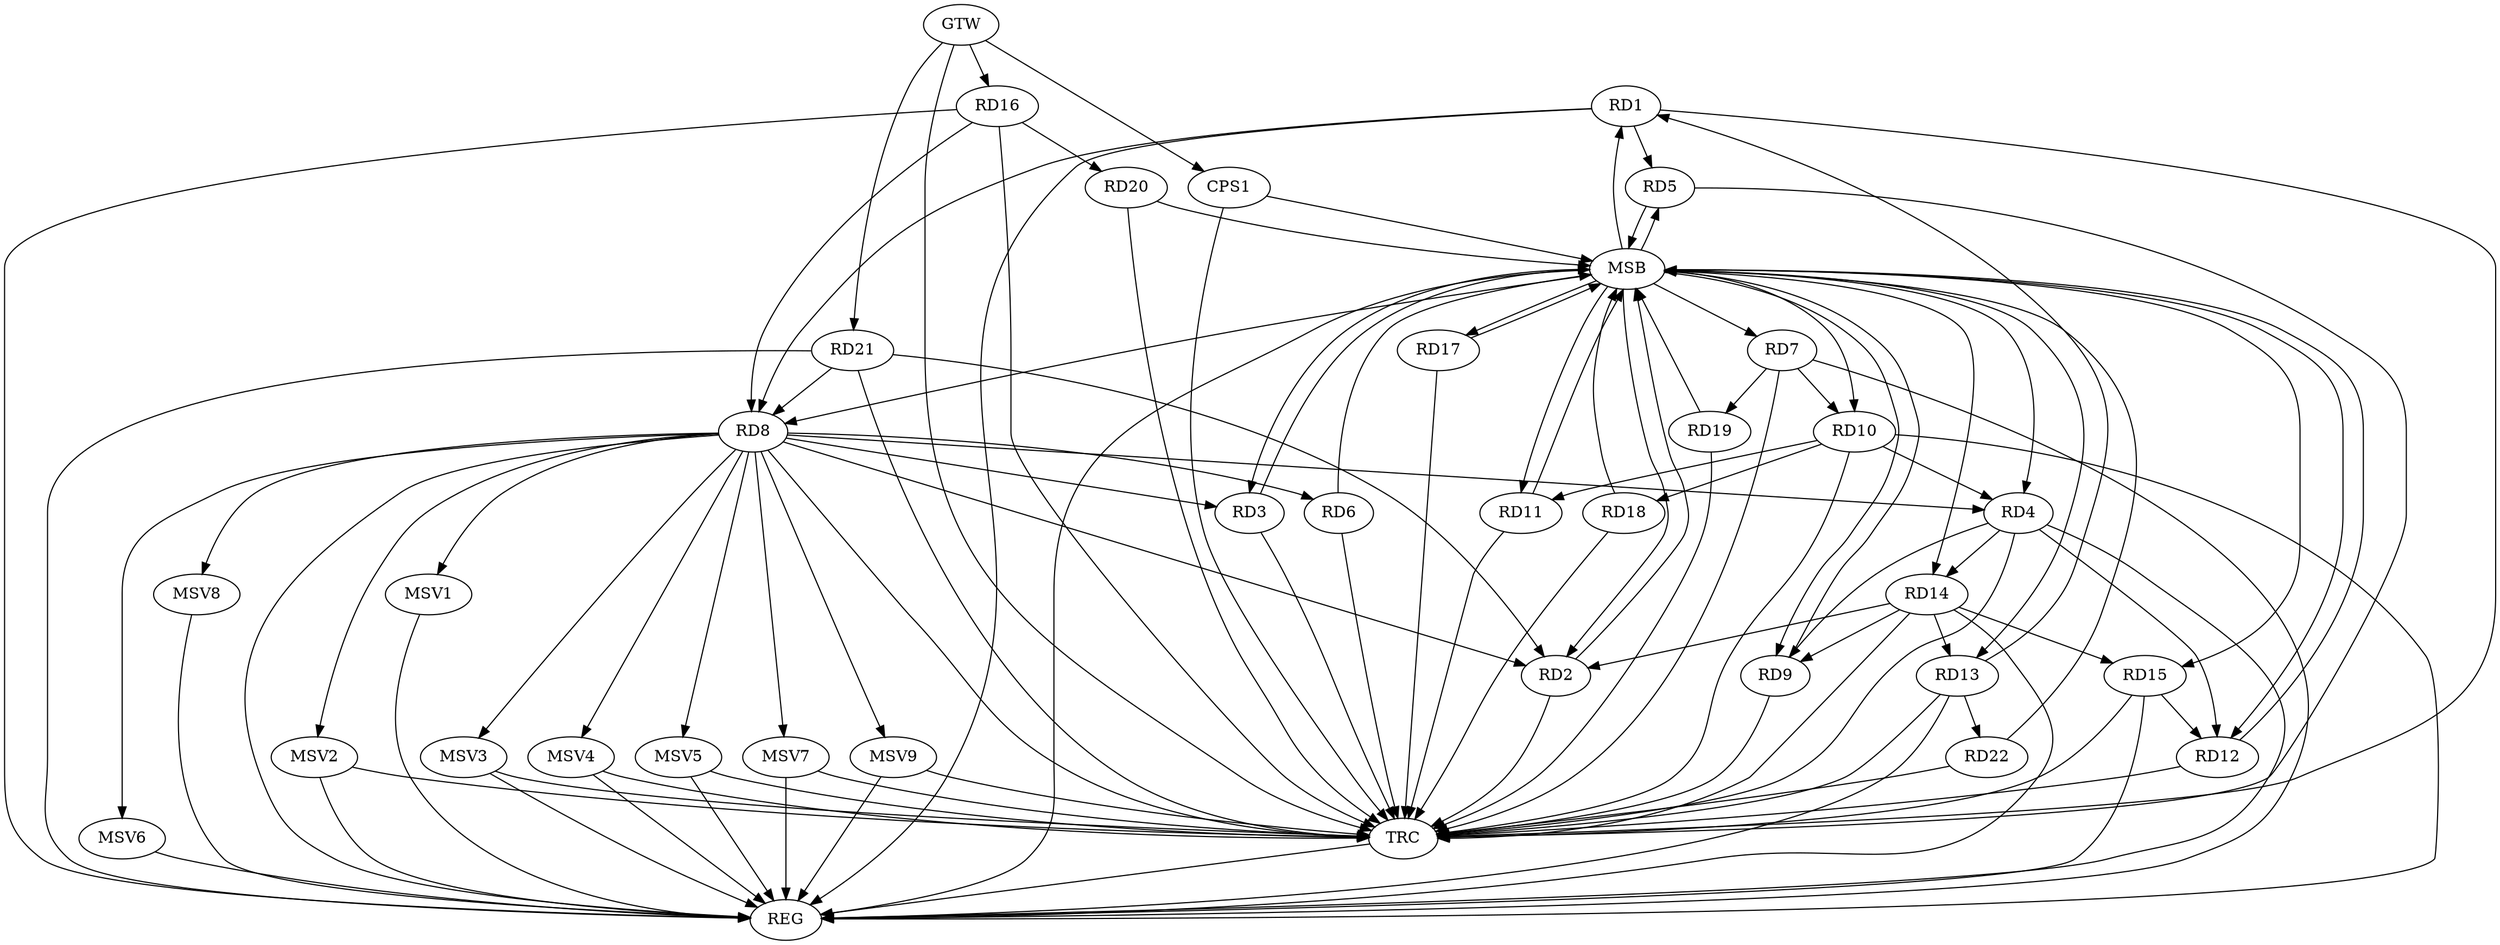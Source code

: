 strict digraph G {
  RD1 [ label="RD1" ];
  RD2 [ label="RD2" ];
  RD3 [ label="RD3" ];
  RD4 [ label="RD4" ];
  RD5 [ label="RD5" ];
  RD6 [ label="RD6" ];
  RD7 [ label="RD7" ];
  RD8 [ label="RD8" ];
  RD9 [ label="RD9" ];
  RD10 [ label="RD10" ];
  RD11 [ label="RD11" ];
  RD12 [ label="RD12" ];
  RD13 [ label="RD13" ];
  RD14 [ label="RD14" ];
  RD15 [ label="RD15" ];
  RD16 [ label="RD16" ];
  RD17 [ label="RD17" ];
  RD18 [ label="RD18" ];
  RD19 [ label="RD19" ];
  RD20 [ label="RD20" ];
  RD21 [ label="RD21" ];
  RD22 [ label="RD22" ];
  CPS1 [ label="CPS1" ];
  GTW [ label="GTW" ];
  REG [ label="REG" ];
  MSB [ label="MSB" ];
  TRC [ label="TRC" ];
  MSV1 [ label="MSV1" ];
  MSV2 [ label="MSV2" ];
  MSV3 [ label="MSV3" ];
  MSV4 [ label="MSV4" ];
  MSV5 [ label="MSV5" ];
  MSV6 [ label="MSV6" ];
  MSV7 [ label="MSV7" ];
  MSV8 [ label="MSV8" ];
  MSV9 [ label="MSV9" ];
  RD1 -> RD5;
  RD1 -> RD8;
  RD13 -> RD1;
  RD8 -> RD2;
  RD14 -> RD2;
  RD21 -> RD2;
  RD8 -> RD3;
  RD8 -> RD4;
  RD4 -> RD9;
  RD10 -> RD4;
  RD4 -> RD12;
  RD4 -> RD14;
  RD8 -> RD6;
  RD7 -> RD10;
  RD7 -> RD19;
  RD16 -> RD8;
  RD21 -> RD8;
  RD14 -> RD9;
  RD10 -> RD11;
  RD10 -> RD18;
  RD15 -> RD12;
  RD14 -> RD13;
  RD13 -> RD22;
  RD14 -> RD15;
  RD16 -> RD20;
  GTW -> RD16;
  GTW -> RD21;
  GTW -> CPS1;
  RD1 -> REG;
  RD4 -> REG;
  RD7 -> REG;
  RD8 -> REG;
  RD10 -> REG;
  RD13 -> REG;
  RD14 -> REG;
  RD15 -> REG;
  RD16 -> REG;
  RD21 -> REG;
  RD2 -> MSB;
  MSB -> RD1;
  MSB -> REG;
  RD3 -> MSB;
  MSB -> RD5;
  MSB -> RD10;
  MSB -> RD11;
  RD5 -> MSB;
  MSB -> RD4;
  RD6 -> MSB;
  MSB -> RD2;
  MSB -> RD7;
  MSB -> RD9;
  MSB -> RD14;
  RD9 -> MSB;
  MSB -> RD8;
  RD11 -> MSB;
  RD12 -> MSB;
  RD17 -> MSB;
  RD18 -> MSB;
  MSB -> RD13;
  RD19 -> MSB;
  RD20 -> MSB;
  MSB -> RD17;
  RD22 -> MSB;
  MSB -> RD15;
  CPS1 -> MSB;
  MSB -> RD12;
  MSB -> RD3;
  RD1 -> TRC;
  RD2 -> TRC;
  RD3 -> TRC;
  RD4 -> TRC;
  RD5 -> TRC;
  RD6 -> TRC;
  RD7 -> TRC;
  RD8 -> TRC;
  RD9 -> TRC;
  RD10 -> TRC;
  RD11 -> TRC;
  RD12 -> TRC;
  RD13 -> TRC;
  RD14 -> TRC;
  RD15 -> TRC;
  RD16 -> TRC;
  RD17 -> TRC;
  RD18 -> TRC;
  RD19 -> TRC;
  RD20 -> TRC;
  RD21 -> TRC;
  RD22 -> TRC;
  CPS1 -> TRC;
  GTW -> TRC;
  TRC -> REG;
  RD8 -> MSV1;
  MSV1 -> REG;
  RD8 -> MSV2;
  MSV2 -> REG;
  MSV2 -> TRC;
  RD8 -> MSV3;
  MSV3 -> REG;
  MSV3 -> TRC;
  RD8 -> MSV4;
  MSV4 -> REG;
  MSV4 -> TRC;
  RD8 -> MSV5;
  RD8 -> MSV6;
  RD8 -> MSV7;
  MSV5 -> REG;
  MSV5 -> TRC;
  MSV6 -> REG;
  MSV7 -> REG;
  MSV7 -> TRC;
  RD8 -> MSV8;
  MSV8 -> REG;
  RD8 -> MSV9;
  MSV9 -> REG;
  MSV9 -> TRC;
}
